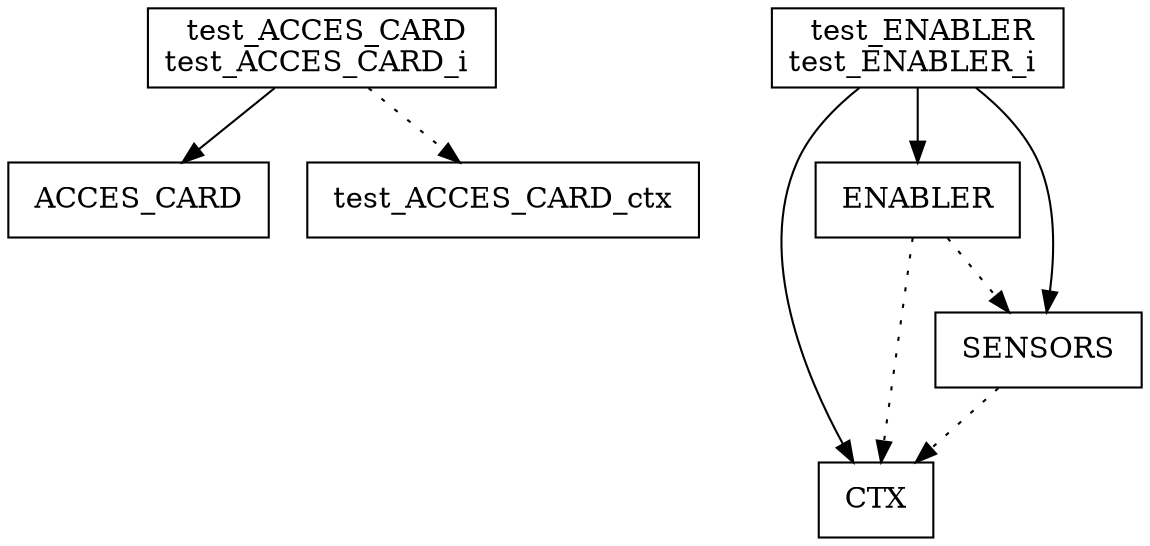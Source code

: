digraph {
ACCES_CARD [ label=" ACCES_CARD " shape= box ]
CTX [ label=" CTX " shape= box ]
ENABLER [ label=" ENABLER " shape= box ]
SENSORS [ label=" SENSORS " shape= box ]
test_ACCES_CARD_ctx [ label=" test_ACCES_CARD_ctx " shape= box ]
test_ACCES_CARD_i [ label=" test_ACCES_CARD\ntest_ACCES_CARD_i " shape= box ]
test_ENABLER_i [ label=" test_ENABLER\ntest_ENABLER_i " shape= box ]

"ENABLER" -> "CTX" [style= dotted ]
"ENABLER" -> "SENSORS" [style= dotted ]
"SENSORS" -> "CTX" [style= dotted ]
"test_ACCES_CARD_i" -> "test_ACCES_CARD_ctx" [style= dotted ]
"test_ACCES_CARD_i" -> "ACCES_CARD" []
"test_ENABLER_i" -> "CTX" []
"test_ENABLER_i" -> "SENSORS" []
"test_ENABLER_i" -> "ENABLER" []
}

